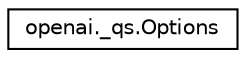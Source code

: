 digraph "Graphical Class Hierarchy"
{
 // LATEX_PDF_SIZE
  edge [fontname="Helvetica",fontsize="10",labelfontname="Helvetica",labelfontsize="10"];
  node [fontname="Helvetica",fontsize="10",shape=record];
  rankdir="LR";
  Node0 [label="openai._qs.Options",height=0.2,width=0.4,color="black", fillcolor="white", style="filled",URL="$classopenai_1_1__qs_1_1Options.html",tooltip=" "];
}
